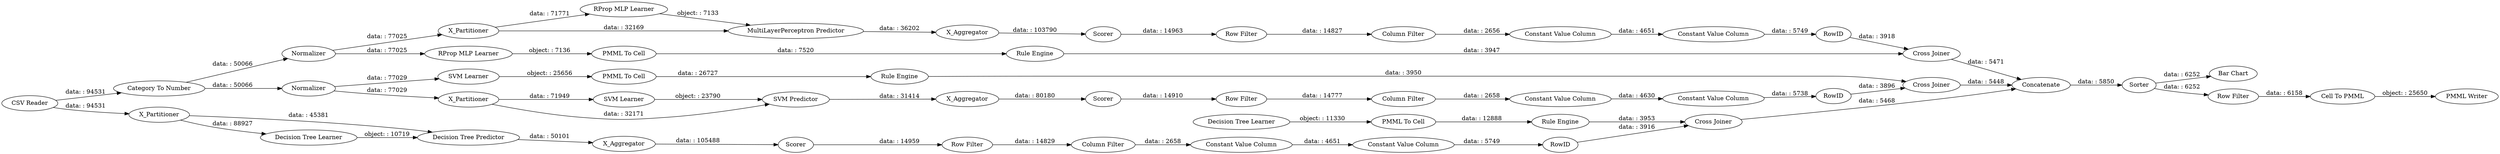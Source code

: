 digraph {
	"-2155836062725805014_39" [label=Normalizer]
	"-1317951726861838417_294" [label="Column Filter"]
	"1488546322477014423_293" [label=RowID]
	"-2155836062725805014_38" [label="Cross Joiner"]
	"-1317951726861838417_290" [label="Constant Value Column"]
	"1488546322477014423_290" [label="Constant Value Column"]
	"1488546322477014423_292" [label="Constant Value Column"]
	"-4339895045584961910_2" [label=X_Partitioner]
	"6236747529240108777_31" [label="SVM Learner"]
	"6236747529240108777_2" [label=X_Partitioner]
	"-4339895045584961910_32" [label="Decision Tree Predictor"]
	"-8914302376900612908_59" [label="Bar Chart"]
	"-5025597805238331103_34" [label="Rule Engine"]
	"-7018478799519359698_28" [label="PMML To Cell"]
	"-2155836062725805014_31" [label="RProp MLP Learner"]
	"-7018478799519359698_34" [label="Rule Engine"]
	"-1317951726861838417_9" [label="Row Filter"]
	"3309920095977826330_9" [label="Row Filter"]
	"-2155836062725805014_40" [label=Scorer]
	"3309920095977826330_290" [label="Constant Value Column"]
	"6236747529240108777_41" [label=Scorer]
	"6236747529240108777_39" [label="Cross Joiner"]
	"-8914302376900612908_52" [label=Sorter]
	"-8914302376900612908_54" [label="Cell To PMML"]
	"1488546322477014423_294" [label="Column Filter"]
	"3309920095977826330_294" [label="Column Filter"]
	"-2155836062725805014_2" [label=X_Partitioner]
	"-8914302376900612908_62" [label="CSV Reader"]
	"7815212576638349017_34" [label="PMML To Cell"]
	"6236747529240108777_32" [label="SVM Predictor"]
	"6236747529240108777_7" [label=X_Aggregator]
	"3309920095977826330_292" [label="Constant Value Column"]
	"-4339895045584961910_38" [label="Cross Joiner"]
	"-2155836062725805014_7" [label=X_Aggregator]
	"6236747529240108777_40" [label=Normalizer]
	"7815212576638349017_35" [label="Rule Engine"]
	"-5025597805238331103_35" [label="RProp MLP Learner"]
	"-7018478799519359698_33" [label="Decision Tree Learner"]
	"-1317951726861838417_293" [label=RowID]
	"-1317951726861838417_292" [label="Constant Value Column"]
	"3309920095977826330_293" [label=RowID]
	"-2155836062725805014_32" [label="MultiLayerPerceptron Predictor"]
	"-4339895045584961910_31" [label="Decision Tree Learner"]
	"-4339895045584961910_39" [label=Scorer]
	"1488546322477014423_9" [label="Row Filter"]
	"-4339895045584961910_7" [label=X_Aggregator]
	"7815212576638349017_33" [label="SVM Learner"]
	"-8914302376900612908_58" [label="Category To Number"]
	"-5025597805238331103_22" [label="PMML To Cell"]
	"-8914302376900612908_61" [label="PMML Writer"]
	"-8914302376900612908_53" [label="Row Filter"]
	"-8914302376900612908_60" [label=Concatenate]
	"-7018478799519359698_34" -> "-4339895045584961910_38" [label="data: : 3953"]
	"-2155836062725805014_2" -> "-2155836062725805014_32" [label="data: : 32169"]
	"-7018478799519359698_33" -> "-7018478799519359698_28" [label="object: : 11330"]
	"-2155836062725805014_38" -> "-8914302376900612908_60" [label="data: : 5471"]
	"3309920095977826330_292" -> "3309920095977826330_293" [label="data: : 5738"]
	"-8914302376900612908_62" -> "-4339895045584961910_2" [label="data: : 94531"]
	"-4339895045584961910_32" -> "-4339895045584961910_7" [label="data: : 50101"]
	"-2155836062725805014_7" -> "-2155836062725805014_40" [label="data: : 103790"]
	"-5025597805238331103_22" -> "-5025597805238331103_34" [label="data: : 7520"]
	"-5025597805238331103_35" -> "-5025597805238331103_22" [label="object: : 7136"]
	"3309920095977826330_9" -> "3309920095977826330_294" [label="data: : 14777"]
	"-4339895045584961910_2" -> "-4339895045584961910_31" [label="data: : 88927"]
	"7815212576638349017_34" -> "7815212576638349017_35" [label="data: : 26727"]
	"-2155836062725805014_31" -> "-2155836062725805014_32" [label="object: : 7133"]
	"-2155836062725805014_39" -> "-5025597805238331103_35" [label="data: : 77025"]
	"6236747529240108777_2" -> "6236747529240108777_32" [label="data: : 32171"]
	"7815212576638349017_35" -> "6236747529240108777_39" [label="data: : 3950"]
	"7815212576638349017_33" -> "7815212576638349017_34" [label="object: : 25656"]
	"-7018478799519359698_28" -> "-7018478799519359698_34" [label="data: : 12888"]
	"-8914302376900612908_52" -> "-8914302376900612908_59" [label="data: : 6252"]
	"1488546322477014423_294" -> "1488546322477014423_290" [label="data: : 2656"]
	"6236747529240108777_40" -> "7815212576638349017_33" [label="data: : 77029"]
	"-1317951726861838417_9" -> "-1317951726861838417_294" [label="data: : 14829"]
	"-1317951726861838417_290" -> "-1317951726861838417_292" [label="data: : 4651"]
	"-2155836062725805014_32" -> "-2155836062725805014_7" [label="data: : 36202"]
	"6236747529240108777_2" -> "6236747529240108777_31" [label="data: : 71949"]
	"6236747529240108777_32" -> "6236747529240108777_7" [label="data: : 31414"]
	"1488546322477014423_290" -> "1488546322477014423_292" [label="data: : 4651"]
	"-4339895045584961910_39" -> "-1317951726861838417_9" [label="data: : 14959"]
	"3309920095977826330_290" -> "3309920095977826330_292" [label="data: : 4630"]
	"-1317951726861838417_293" -> "-4339895045584961910_38" [label="data: : 3916"]
	"-4339895045584961910_31" -> "-4339895045584961910_32" [label="object: : 10719"]
	"-8914302376900612908_58" -> "6236747529240108777_40" [label="data: : 50066"]
	"-1317951726861838417_292" -> "-1317951726861838417_293" [label="data: : 5749"]
	"-4339895045584961910_2" -> "-4339895045584961910_32" [label="data: : 45381"]
	"-2155836062725805014_39" -> "-2155836062725805014_2" [label="data: : 77025"]
	"3309920095977826330_294" -> "3309920095977826330_290" [label="data: : 2658"]
	"-8914302376900612908_54" -> "-8914302376900612908_61" [label="object: : 25650"]
	"-8914302376900612908_58" -> "-2155836062725805014_39" [label="data: : 50066"]
	"-5025597805238331103_34" -> "-2155836062725805014_38" [label="data: : 3947"]
	"1488546322477014423_292" -> "1488546322477014423_293" [label="data: : 5749"]
	"-2155836062725805014_40" -> "1488546322477014423_9" [label="data: : 14963"]
	"1488546322477014423_9" -> "1488546322477014423_294" [label="data: : 14827"]
	"-4339895045584961910_38" -> "-8914302376900612908_60" [label="data: : 5468"]
	"6236747529240108777_40" -> "6236747529240108777_2" [label="data: : 77029"]
	"1488546322477014423_293" -> "-2155836062725805014_38" [label="data: : 3918"]
	"-4339895045584961910_7" -> "-4339895045584961910_39" [label="data: : 105488"]
	"-8914302376900612908_52" -> "-8914302376900612908_53" [label="data: : 6252"]
	"-8914302376900612908_60" -> "-8914302376900612908_52" [label="data: : 5850"]
	"-8914302376900612908_53" -> "-8914302376900612908_54" [label="data: : 6158"]
	"3309920095977826330_293" -> "6236747529240108777_39" [label="data: : 3896"]
	"6236747529240108777_39" -> "-8914302376900612908_60" [label="data: : 5448"]
	"-2155836062725805014_2" -> "-2155836062725805014_31" [label="data: : 71771"]
	"6236747529240108777_31" -> "6236747529240108777_32" [label="object: : 23790"]
	"6236747529240108777_7" -> "6236747529240108777_41" [label="data: : 80180"]
	"-8914302376900612908_62" -> "-8914302376900612908_58" [label="data: : 94531"]
	"6236747529240108777_41" -> "3309920095977826330_9" [label="data: : 14910"]
	"-1317951726861838417_294" -> "-1317951726861838417_290" [label="data: : 2658"]
	rankdir=LR
}
